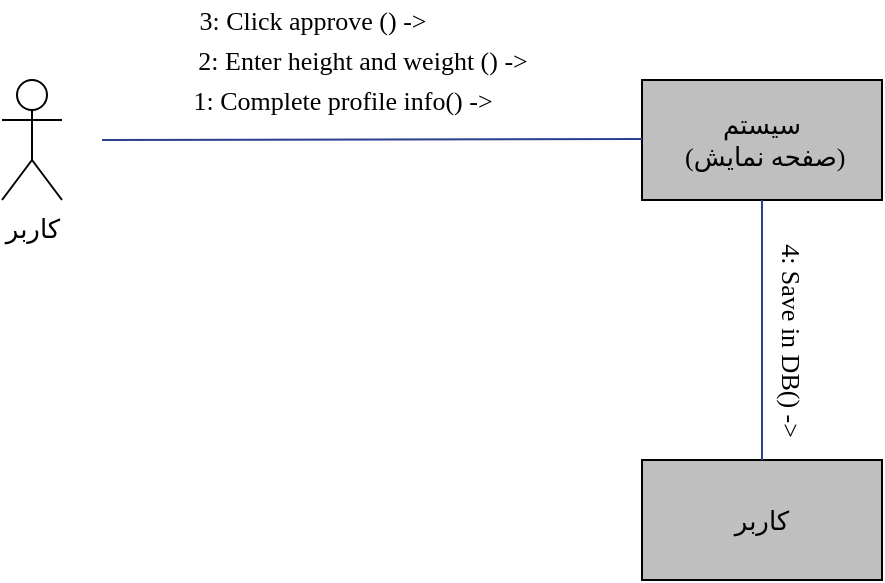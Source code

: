 <mxfile version="14.8.2" type="github">
  <diagram id="BXtNbef0zu7mDP0FYzVf" name="Page-1">
    <mxGraphModel dx="782" dy="436" grid="1" gridSize="10" guides="1" tooltips="1" connect="1" arrows="1" fold="1" page="1" pageScale="1" pageWidth="850" pageHeight="1100" math="0" shadow="0">
      <root>
        <mxCell id="0" />
        <mxCell id="1" parent="0" />
        <mxCell id="-_2ivDZEhXRZm4WF70Td-1" value="&lt;font style=&quot;font-size: 13px&quot; face=&quot;B Zar&quot;&gt;کاربر&lt;/font&gt;" style="shape=umlActor;verticalLabelPosition=bottom;verticalAlign=top;html=1;outlineConnect=0;" parent="1" vertex="1">
          <mxGeometry x="230" y="170" width="30" height="60" as="geometry" />
        </mxCell>
        <mxCell id="-_2ivDZEhXRZm4WF70Td-2" value="&lt;font face=&quot;B Zar&quot; style=&quot;font-size: 13px&quot;&gt;سیستم&lt;br&gt;&amp;nbsp;(صفحه نمایش)&lt;/font&gt;" style="rounded=0;whiteSpace=wrap;html=1;align=center;fillColor=#BFBFBF;" parent="1" vertex="1">
          <mxGeometry x="550" y="170" width="120" height="60" as="geometry" />
        </mxCell>
        <mxCell id="-_2ivDZEhXRZm4WF70Td-3" value="&lt;font style=&quot;font-size: 13px&quot; face=&quot;B Zar&quot;&gt;کاربر&lt;/font&gt;" style="rounded=0;whiteSpace=wrap;html=1;fillColor=#BFBFBF;" parent="1" vertex="1">
          <mxGeometry x="550" y="360" width="120" height="60" as="geometry" />
        </mxCell>
        <mxCell id="-_2ivDZEhXRZm4WF70Td-4" value="" style="endArrow=none;html=1;strokeColor=#28408E;" parent="1" edge="1">
          <mxGeometry width="50" height="50" relative="1" as="geometry">
            <mxPoint x="280" y="200" as="sourcePoint" />
            <mxPoint x="550" y="199.5" as="targetPoint" />
          </mxGeometry>
        </mxCell>
        <mxCell id="-_2ivDZEhXRZm4WF70Td-5" value="" style="endArrow=none;html=1;exitX=0.5;exitY=0;exitDx=0;exitDy=0;entryX=0.5;entryY=1;entryDx=0;entryDy=0;strokeColor=#28408E;" parent="1" source="-_2ivDZEhXRZm4WF70Td-3" target="-_2ivDZEhXRZm4WF70Td-2" edge="1">
          <mxGeometry width="50" height="50" relative="1" as="geometry">
            <mxPoint x="380" y="270" as="sourcePoint" />
            <mxPoint x="430" y="220" as="targetPoint" />
          </mxGeometry>
        </mxCell>
        <mxCell id="-_2ivDZEhXRZm4WF70Td-6" value="&lt;font face=&quot;Times New Roman&quot; style=&quot;font-size: 13px&quot;&gt;1: Complete profile info() -&amp;gt;&lt;/font&gt;" style="text;html=1;align=center;verticalAlign=middle;resizable=0;points=[];autosize=1;" parent="1" vertex="1">
          <mxGeometry x="320" y="170" width="160" height="20" as="geometry" />
        </mxCell>
        <mxCell id="-_2ivDZEhXRZm4WF70Td-7" value="&lt;font face=&quot;Times New Roman&quot; style=&quot;font-size: 13px&quot;&gt;2: Enter height and weight () -&amp;gt;&lt;/font&gt;" style="text;html=1;align=center;verticalAlign=middle;resizable=0;points=[];autosize=1;" parent="1" vertex="1">
          <mxGeometry x="320" y="150" width="180" height="20" as="geometry" />
        </mxCell>
        <mxCell id="-_2ivDZEhXRZm4WF70Td-9" value="&lt;font face=&quot;Times New Roman&quot; style=&quot;font-size: 13px&quot;&gt;4: Save in DB() -&amp;gt;&lt;/font&gt;" style="text;html=1;align=center;verticalAlign=middle;resizable=0;points=[];autosize=1;rotation=90;" parent="1" vertex="1">
          <mxGeometry x="570" y="290" width="110" height="20" as="geometry" />
        </mxCell>
        <mxCell id="-_2ivDZEhXRZm4WF70Td-11" value="&lt;font face=&quot;Times New Roman&quot; style=&quot;font-size: 13px&quot;&gt;3: Click approve () -&amp;gt;&lt;/font&gt;" style="text;html=1;align=center;verticalAlign=middle;resizable=0;points=[];autosize=1;" parent="1" vertex="1">
          <mxGeometry x="320" y="130" width="130" height="20" as="geometry" />
        </mxCell>
      </root>
    </mxGraphModel>
  </diagram>
</mxfile>
